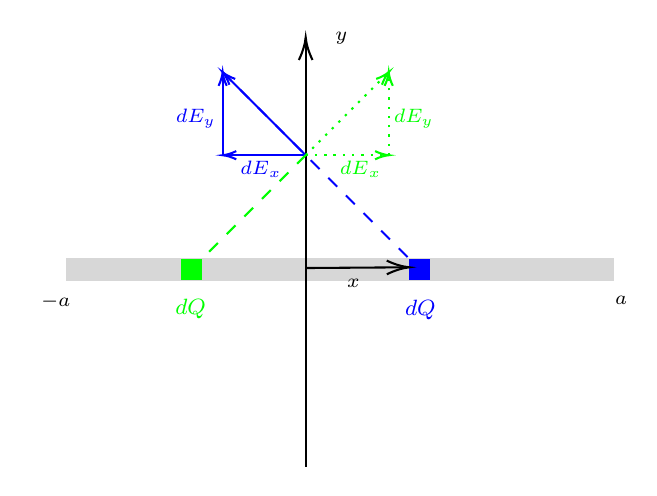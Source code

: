 

\tikzset{every picture/.style={line width=0.75pt}} %set default line width to 0.75pt        

\begin{tikzpicture}[x=0.75pt,y=0.75pt,yscale=-1,xscale=1]
%uncomment if require: \path (0,229); %set diagram left start at 0, and has height of 229

%Shape: Rectangle [id:dp6465032395736159] 
\draw  [color={rgb, 255:red, 215; green, 215; blue, 215 }  ,draw opacity=1 ][fill={rgb, 255:red, 215; green, 215; blue, 215 }  ,fill opacity=1 ] (24.96,120) -- (288,120) -- (288,130) -- (24.96,130) -- cycle ;
%Straight Lines [id:da2683620627535779] 
\draw [color={rgb, 255:red, 0; green, 0; blue, 0 }  ,draw opacity=1 ]   (140,220) -- (140,15.19) ;
\draw [shift={(140,13.19)}, rotate = 90] [color={rgb, 255:red, 0; green, 0; blue, 0 }  ,draw opacity=1 ][line width=0.75]    (10.93,-3.29) .. controls (6.95,-1.4) and (3.31,-0.3) .. (0,0) .. controls (3.31,0.3) and (6.95,1.4) .. (10.93,3.29)   ;
%Shape: Rectangle [id:dp4790865907403339] 
\draw  [draw opacity=0][fill={rgb, 255:red, 0; green, 0; blue, 255 }  ,fill opacity=1 ] (200,120) -- (190,120) -- (190,130) -- (200,130) -- cycle ;
%Straight Lines [id:da9395659931787033] 
\draw [color={rgb, 255:red, 0; green, 0; blue, 0 }  ,draw opacity=1 ]   (140.09,124.35) -- (188,124.01) ;
\draw [shift={(190,124)}, rotate = 179.6] [color={rgb, 255:red, 0; green, 0; blue, 0 }  ,draw opacity=1 ][line width=0.75]    (10.93,-3.29) .. controls (6.95,-1.4) and (3.31,-0.3) .. (0,0) .. controls (3.31,0.3) and (6.95,1.4) .. (10.93,3.29)   ;
%Straight Lines [id:da8989907238854544] 
\draw [color={rgb, 255:red, 0; green, 0; blue, 255 }  ,draw opacity=1 ] [dash pattern={on 4.5pt off 4.5pt}]  (100,30) -- (195,125) ;
%Straight Lines [id:da9787462337495427] 
\draw [color={rgb, 255:red, 0; green, 0; blue, 255 }  ,draw opacity=1 ]   (140,70) -- (101.41,31.41) ;
\draw [shift={(100,30)}, rotate = 45] [color={rgb, 255:red, 0; green, 0; blue, 255 }  ,draw opacity=1 ][line width=0.75]    (6.56,-1.97) .. controls (4.17,-0.84) and (1.99,-0.18) .. (0,0) .. controls (1.99,0.18) and (4.17,0.84) .. (6.56,1.97)   ;
%Straight Lines [id:da14311133116094732] 
\draw [color={rgb, 255:red, 0; green, 0; blue, 255 }  ,draw opacity=1 ]   (140,70) -- (102,70) ;
\draw [shift={(100,70)}, rotate = 360] [color={rgb, 255:red, 0; green, 0; blue, 255 }  ,draw opacity=1 ][line width=0.75]    (6.56,-1.97) .. controls (4.17,-0.84) and (1.99,-0.18) .. (0,0) .. controls (1.99,0.18) and (4.17,0.84) .. (6.56,1.97)   ;
%Straight Lines [id:da4022947029989541] 
\draw [color={rgb, 255:red, 0; green, 0; blue, 255 }  ,draw opacity=1 ]   (100,70) -- (100,32) ;
\draw [shift={(100,30)}, rotate = 90] [color={rgb, 255:red, 0; green, 0; blue, 255 }  ,draw opacity=1 ][line width=0.75]    (6.56,-1.97) .. controls (4.17,-0.84) and (1.99,-0.18) .. (0,0) .. controls (1.99,0.18) and (4.17,0.84) .. (6.56,1.97)   ;
%Shape: Rectangle [id:dp47402430323773626] 
\draw  [draw opacity=0][fill={rgb, 255:red, 0; green, 255; blue, 0 }  ,fill opacity=1 ] (90,120) -- (80,120) -- (80,130) -- (90,130) -- cycle ;
%Straight Lines [id:da6385360223212309] 
\draw [color={rgb, 255:red, 0; green, 255; blue, 0 }  ,draw opacity=1 ] [dash pattern={on 4.5pt off 4.5pt}]  (85,125) -- (140,70) ;
%Straight Lines [id:da8751832468854506] 
\draw [color={rgb, 255:red, 0; green, 255; blue, 0 }  ,draw opacity=1 ] [dash pattern={on 0.84pt off 2.51pt}]  (140,70) -- (178,70) ;
\draw [shift={(180,70)}, rotate = 180] [color={rgb, 255:red, 0; green, 255; blue, 0 }  ,draw opacity=1 ][line width=0.75]    (6.56,-1.97) .. controls (4.17,-0.84) and (1.99,-0.18) .. (0,0) .. controls (1.99,0.18) and (4.17,0.84) .. (6.56,1.97)   ;
%Straight Lines [id:da10934010391900784] 
\draw [color={rgb, 255:red, 0; green, 255; blue, 0 }  ,draw opacity=1 ] [dash pattern={on 0.84pt off 2.51pt}]  (140,70) -- (178.59,31.41) ;
\draw [shift={(180,30)}, rotate = 135] [color={rgb, 255:red, 0; green, 255; blue, 0 }  ,draw opacity=1 ][line width=0.75]    (6.56,-1.97) .. controls (4.17,-0.84) and (1.99,-0.18) .. (0,0) .. controls (1.99,0.18) and (4.17,0.84) .. (6.56,1.97)   ;
%Straight Lines [id:da16158724008646907] 
\draw [color={rgb, 255:red, 0; green, 255; blue, 0 }  ,draw opacity=1 ] [dash pattern={on 0.84pt off 2.51pt}]  (180,70) -- (180,32) ;
\draw [shift={(180,30)}, rotate = 90] [color={rgb, 255:red, 0; green, 255; blue, 0 }  ,draw opacity=1 ][line width=0.75]    (6.56,-1.97) .. controls (4.17,-0.84) and (1.99,-0.18) .. (0,0) .. controls (1.99,0.18) and (4.17,0.84) .. (6.56,1.97)   ;

% Text Node
\draw (152.79,9.05) node [anchor=north west][inner sep=0.75pt]  [font=\scriptsize]  {$y$};
% Text Node
\draw (11,135.63) node [anchor=north west][inner sep=0.75pt]  [font=\scriptsize]  {$-a$};
% Text Node
\draw (287.64,136.23) node [anchor=north west][inner sep=0.75pt]  [font=\scriptsize]  {$a$};
% Text Node
\draw (158.48,128.4) node [anchor=north west][inner sep=0.75pt]  [font=\scriptsize]  {$x$};
% Text Node
\draw (186.41,138.49) node [anchor=north west][inner sep=0.75pt]  [font=\footnotesize]  {$\textcolor[rgb]{0,0,1}{dQ}$};
% Text Node
\draw (75.71,138.02) node [anchor=north west][inner sep=0.75pt]  [font=\footnotesize]  {$\textcolor[rgb]{0,1,0}{dQ}$};
% Text Node
\draw (76,46.4) node [anchor=north west][inner sep=0.75pt]  [font=\scriptsize]  {$\textcolor[rgb]{0,0,1}{dE_{y}}$};
% Text Node
\draw (107,71.4) node [anchor=north west][inner sep=0.75pt]  [font=\scriptsize]  {$\textcolor[rgb]{0,0,1}{dE}\textcolor[rgb]{0,0,1}{_{x}}$};
% Text Node
\draw (181,46.4) node [anchor=north west][inner sep=0.75pt]  [font=\scriptsize,color={rgb, 255:red, 0; green, 255; blue, 0 }  ,opacity=1 ]  {$\textcolor[rgb]{0,1,0}{dE_{y}}$};
% Text Node
\draw (155,71.4) node [anchor=north west][inner sep=0.75pt]  [font=\scriptsize,color={rgb, 255:red, 0; green, 255; blue, 0 }  ,opacity=1 ]  {$\textcolor[rgb]{0,1,0}{dE}\textcolor[rgb]{0,1,0}{_{x}}$};


\end{tikzpicture}
